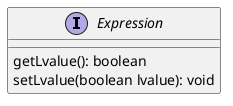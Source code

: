 @startuml

interface Expression

Expression : getLvalue(): boolean
Expression : setLvalue(boolean lvalue): void

@enduml

